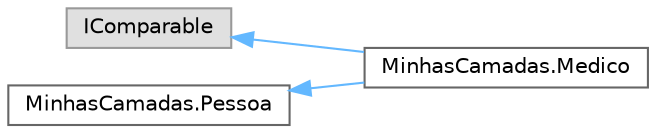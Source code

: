 digraph "Graphical Class Hierarchy"
{
 // LATEX_PDF_SIZE
  bgcolor="transparent";
  edge [fontname=Helvetica,fontsize=10,labelfontname=Helvetica,labelfontsize=10];
  node [fontname=Helvetica,fontsize=10,shape=box,height=0.2,width=0.4];
  rankdir="LR";
  Node0 [id="Node000000",label="IComparable",height=0.2,width=0.4,color="grey60", fillcolor="#E0E0E0", style="filled",tooltip=" "];
  Node0 -> Node1 [id="edge7_Node000000_Node000001",dir="back",color="steelblue1",style="solid",tooltip=" "];
  Node1 [id="Node000001",label="MinhasCamadas.Medico",height=0.2,width=0.4,color="grey40", fillcolor="white", style="filled",URL="$class_minhas_camadas_1_1_medico.html",tooltip="Purpose: Class responsável por manipular Medico Created by: gonca Created on: 12/1/2024 6:21:02 PM."];
  Node2 [id="Node000002",label="MinhasCamadas.Pessoa",height=0.2,width=0.4,color="grey40", fillcolor="white", style="filled",URL="$class_minhas_camadas_1_1_pessoa.html",tooltip="Purpose: Class pai de algumas Class no projeto Created by: gonca Created on: 12/1/2024 6:21:23 PM."];
  Node2 -> Node1 [id="edge8_Node000002_Node000001",dir="back",color="steelblue1",style="solid",tooltip=" "];
}
